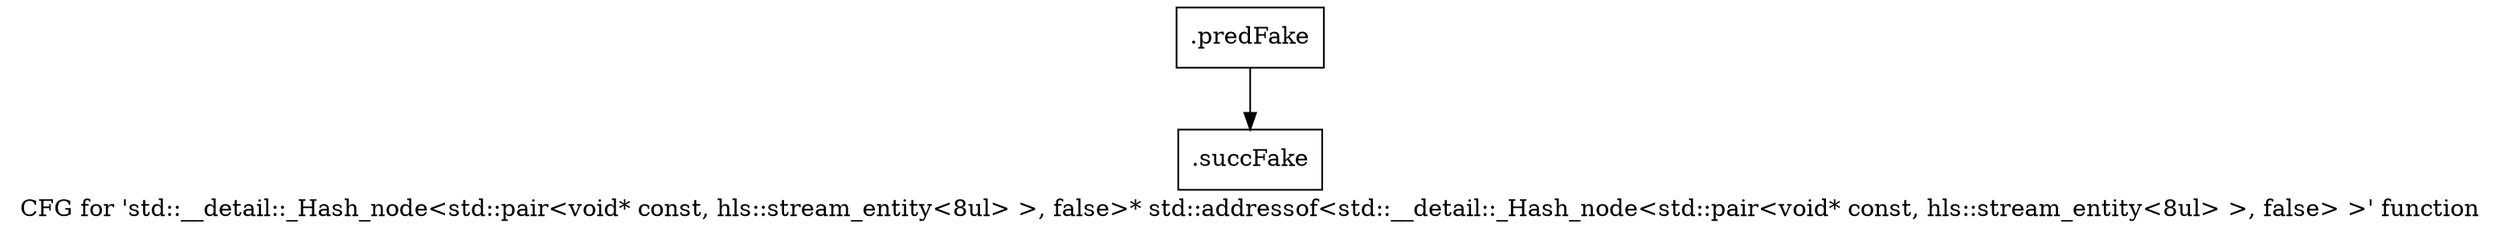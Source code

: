 digraph "CFG for 'std::__detail::_Hash_node\<std::pair\<void* const, hls::stream_entity\<8ul\> \>, false\>* std::addressof\<std::__detail::_Hash_node\<std::pair\<void* const, hls::stream_entity\<8ul\> \>, false\> \>' function" {
	label="CFG for 'std::__detail::_Hash_node\<std::pair\<void* const, hls::stream_entity\<8ul\> \>, false\>* std::addressof\<std::__detail::_Hash_node\<std::pair\<void* const, hls::stream_entity\<8ul\> \>, false\> \>' function";

	Node0x601d650 [shape=record,filename="",linenumber="",label="{.predFake}"];
	Node0x601d650 -> Node0x632c200[ callList="" memoryops="" filename="/mnt/xilinx/Vitis_HLS/2021.2/tps/lnx64/gcc-6.2.0/lib/gcc/x86_64-pc-linux-gnu/6.2.0/../../../../include/c++/6.2.0/bits/move.h" execusionnum="0"];
	Node0x632c200 [shape=record,filename="/mnt/xilinx/Vitis_HLS/2021.2/tps/lnx64/gcc-6.2.0/lib/gcc/x86_64-pc-linux-gnu/6.2.0/../../../../include/c++/6.2.0/bits/move.h",linenumber="136",label="{.succFake}"];
}
